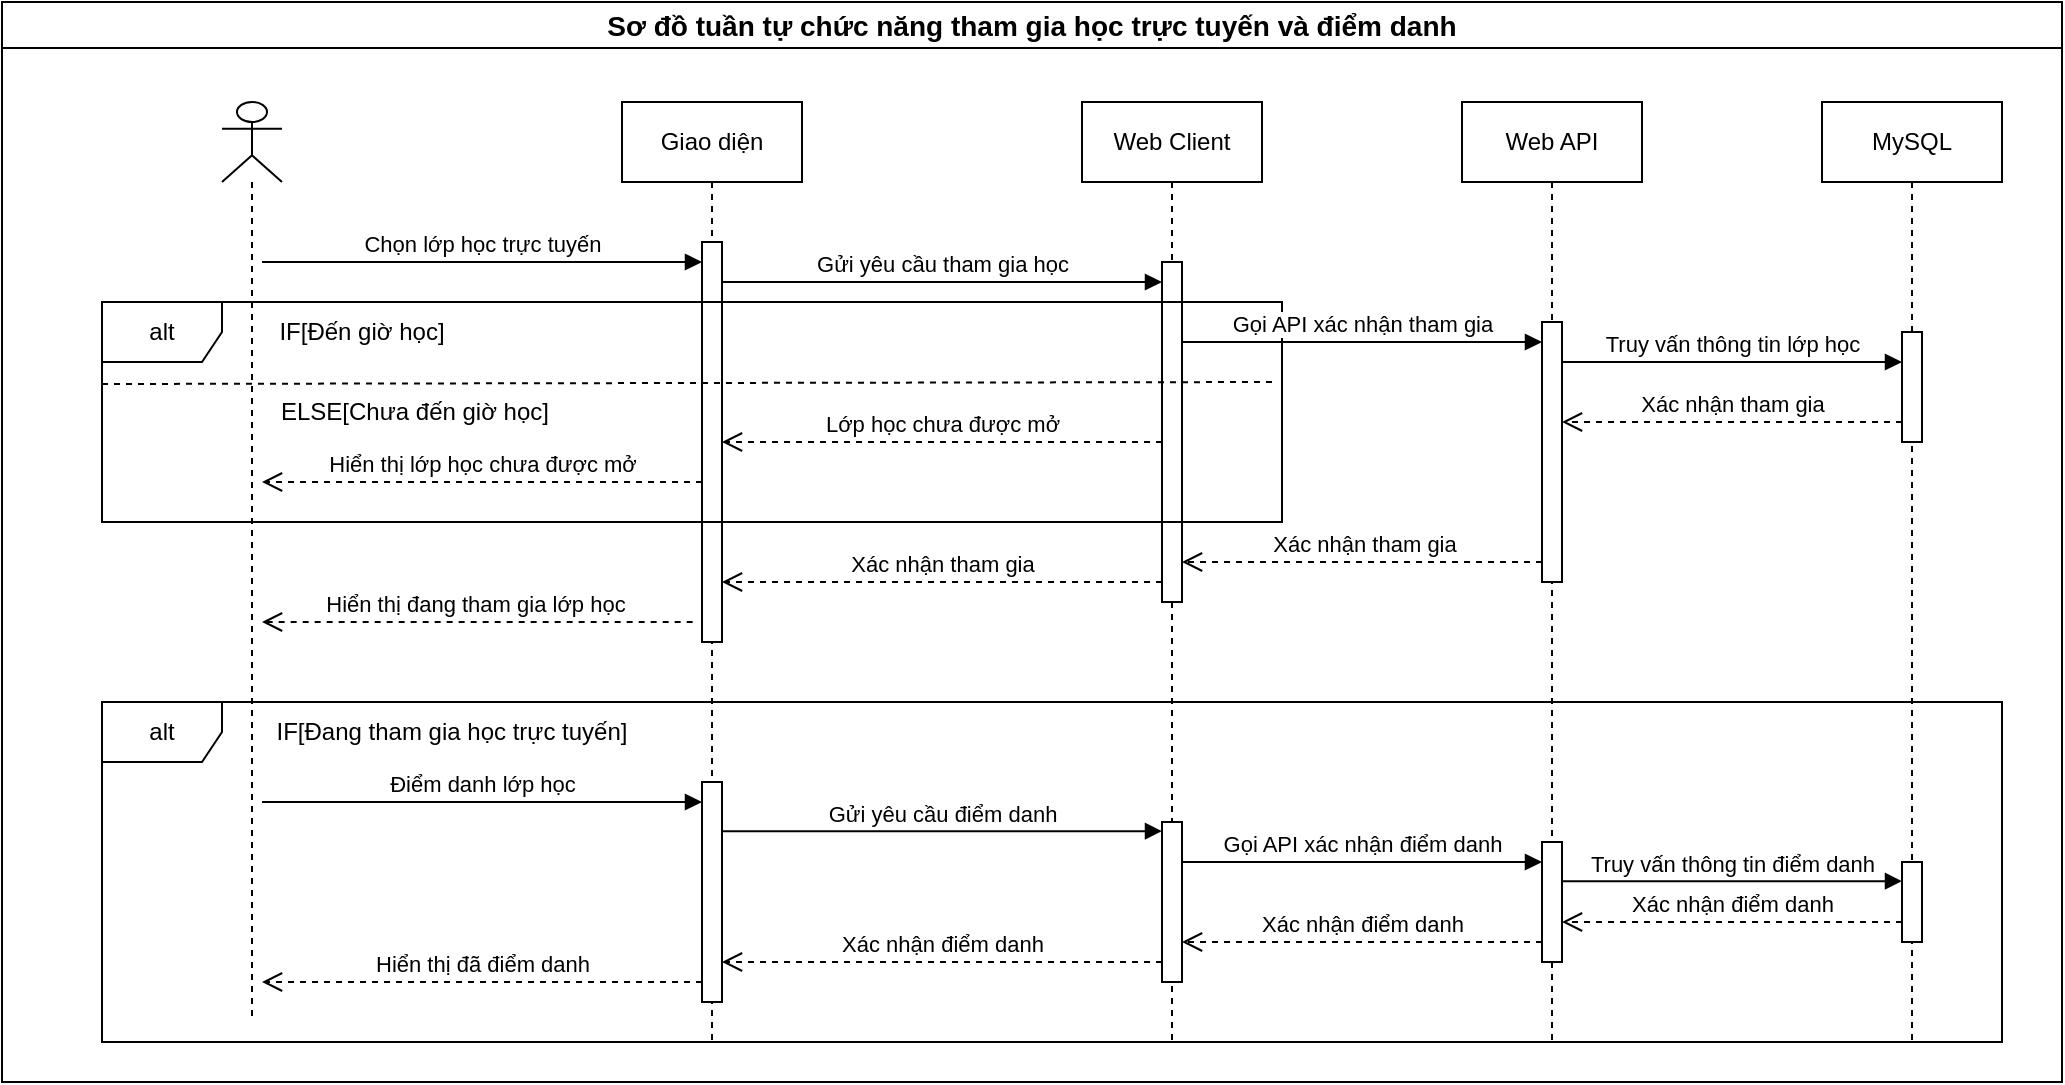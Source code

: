<mxfile version="27.0.6">
  <diagram name="Page-1" id="NlkOOdvJPG90Fjqbx43h">
    <mxGraphModel dx="1630" dy="902" grid="1" gridSize="10" guides="1" tooltips="1" connect="1" arrows="1" fold="1" page="1" pageScale="1" pageWidth="850" pageHeight="1100" math="0" shadow="0">
      <root>
        <mxCell id="0" />
        <mxCell id="1" parent="0" />
        <mxCell id="u-TCg4TcN6hPaezil_v8-1" value="Sơ đồ tuần tự chức năng tham gia học trực tuyến và điểm danh" style="swimlane;whiteSpace=wrap;html=1;startSize=23;fontSize=14;" parent="1" vertex="1">
          <mxGeometry x="20" y="260" width="1030" height="540" as="geometry" />
        </mxCell>
        <mxCell id="u-TCg4TcN6hPaezil_v8-2" value="" style="shape=umlLifeline;perimeter=lifelinePerimeter;whiteSpace=wrap;html=1;container=1;dropTarget=0;collapsible=0;recursiveResize=0;outlineConnect=0;portConstraint=eastwest;newEdgeStyle={&quot;curved&quot;:0,&quot;rounded&quot;:0};participant=umlActor;" parent="u-TCg4TcN6hPaezil_v8-1" vertex="1">
          <mxGeometry x="110" y="50" width="30" height="460" as="geometry" />
        </mxCell>
        <mxCell id="u-TCg4TcN6hPaezil_v8-3" value="Giao diện" style="shape=umlLifeline;perimeter=lifelinePerimeter;whiteSpace=wrap;html=1;container=1;dropTarget=0;collapsible=0;recursiveResize=0;outlineConnect=0;portConstraint=eastwest;newEdgeStyle={&quot;curved&quot;:0,&quot;rounded&quot;:0};" parent="u-TCg4TcN6hPaezil_v8-1" vertex="1">
          <mxGeometry x="310" y="50" width="90" height="470" as="geometry" />
        </mxCell>
        <mxCell id="u-TCg4TcN6hPaezil_v8-4" value="" style="html=1;points=[[0,0,0,0,5],[0,1,0,0,-5],[1,0,0,0,5],[1,1,0,0,-5]];perimeter=orthogonalPerimeter;outlineConnect=0;targetShapes=umlLifeline;portConstraint=eastwest;newEdgeStyle={&quot;curved&quot;:0,&quot;rounded&quot;:0};" parent="u-TCg4TcN6hPaezil_v8-3" vertex="1">
          <mxGeometry x="40" y="70" width="10" height="200" as="geometry" />
        </mxCell>
        <mxCell id="u-TCg4TcN6hPaezil_v8-45" value="" style="html=1;points=[[0,0,0,0,5],[0,1,0,0,-5],[1,0,0,0,5],[1,1,0,0,-5]];perimeter=orthogonalPerimeter;outlineConnect=0;targetShapes=umlLifeline;portConstraint=eastwest;newEdgeStyle={&quot;curved&quot;:0,&quot;rounded&quot;:0};" parent="u-TCg4TcN6hPaezil_v8-3" vertex="1">
          <mxGeometry x="40" y="340" width="10" height="110" as="geometry" />
        </mxCell>
        <mxCell id="u-TCg4TcN6hPaezil_v8-6" value="Web Client" style="shape=umlLifeline;perimeter=lifelinePerimeter;whiteSpace=wrap;html=1;container=1;dropTarget=0;collapsible=0;recursiveResize=0;outlineConnect=0;portConstraint=eastwest;newEdgeStyle={&quot;curved&quot;:0,&quot;rounded&quot;:0};" parent="u-TCg4TcN6hPaezil_v8-1" vertex="1">
          <mxGeometry x="540" y="50" width="90" height="470" as="geometry" />
        </mxCell>
        <mxCell id="u-TCg4TcN6hPaezil_v8-7" value="&lt;span style=&quot;color: rgba(0, 0, 0, 0); font-family: monospace; font-size: 0px; text-align: start;&quot;&gt;%3CmxGraphModel%3E%3Croot%3E%3CmxCell%20id%3D%220%22%2F%3E%3CmxCell%20id%3D%221%22%20parent%3D%220%22%2F%3E%3CmxCell%20id%3D%222%22%20value%3D%22G%E1%BB%8Di%20API%20t%C3%ACm%20ki%E1%BA%BFm%20d%E1%BB%AF%20li%E1%BB%87u%22%20style%3D%22html%3D1%3BverticalAlign%3Dbottom%3BendArrow%3Dblock%3Bcurved%3D0%3Brounded%3D0%3B%22%20edge%3D%221%22%20parent%3D%221%22%3E%3CmxGeometry%20width%3D%2280%22%20relative%3D%221%22%20as%3D%22geometry%22%3E%3CmxPoint%20x%3D%22360%22%20y%3D%22730%22%20as%3D%22sourcePoint%22%2F%3E%3CmxPoint%20x%3D%22580%22%20y%3D%22730%22%20as%3D%22targetPoint%22%2F%3E%3C%2FmxGeometry%3E%3C%2FmxCell%3E%3C%2Froot%3E%3C%2FmxGraphModel%3E&lt;/span&gt;" style="html=1;points=[[0,0,0,0,5],[0,1,0,0,-5],[1,0,0,0,5],[1,1,0,0,-5]];perimeter=orthogonalPerimeter;outlineConnect=0;targetShapes=umlLifeline;portConstraint=eastwest;newEdgeStyle={&quot;curved&quot;:0,&quot;rounded&quot;:0};" parent="u-TCg4TcN6hPaezil_v8-6" vertex="1">
          <mxGeometry x="40" y="80" width="10" height="170" as="geometry" />
        </mxCell>
        <mxCell id="u-TCg4TcN6hPaezil_v8-54" value="" style="html=1;points=[[0,0,0,0,5],[0,1,0,0,-5],[1,0,0,0,5],[1,1,0,0,-5]];perimeter=orthogonalPerimeter;outlineConnect=0;targetShapes=umlLifeline;portConstraint=eastwest;newEdgeStyle={&quot;curved&quot;:0,&quot;rounded&quot;:0};" parent="u-TCg4TcN6hPaezil_v8-6" vertex="1">
          <mxGeometry x="40" y="360" width="10" height="80" as="geometry" />
        </mxCell>
        <mxCell id="u-TCg4TcN6hPaezil_v8-9" value="Web API" style="shape=umlLifeline;perimeter=lifelinePerimeter;whiteSpace=wrap;html=1;container=1;dropTarget=0;collapsible=0;recursiveResize=0;outlineConnect=0;portConstraint=eastwest;newEdgeStyle={&quot;curved&quot;:0,&quot;rounded&quot;:0};" parent="u-TCg4TcN6hPaezil_v8-1" vertex="1">
          <mxGeometry x="730" y="50" width="90" height="470" as="geometry" />
        </mxCell>
        <mxCell id="u-TCg4TcN6hPaezil_v8-10" value="" style="html=1;points=[[0,0,0,0,5],[0,1,0,0,-5],[1,0,0,0,5],[1,1,0,0,-5]];perimeter=orthogonalPerimeter;outlineConnect=0;targetShapes=umlLifeline;portConstraint=eastwest;newEdgeStyle={&quot;curved&quot;:0,&quot;rounded&quot;:0};" parent="u-TCg4TcN6hPaezil_v8-9" vertex="1">
          <mxGeometry x="40" y="110" width="10" height="130" as="geometry" />
        </mxCell>
        <mxCell id="u-TCg4TcN6hPaezil_v8-12" value="Chọn lớp học trực tuyến" style="html=1;verticalAlign=bottom;endArrow=block;curved=0;rounded=0;" parent="u-TCg4TcN6hPaezil_v8-1" edge="1">
          <mxGeometry width="80" relative="1" as="geometry">
            <mxPoint x="130" y="130" as="sourcePoint" />
            <mxPoint x="350" y="130" as="targetPoint" />
          </mxGeometry>
        </mxCell>
        <mxCell id="u-TCg4TcN6hPaezil_v8-13" value="Gửi yêu cầu tham gia học" style="html=1;verticalAlign=bottom;endArrow=block;curved=0;rounded=0;" parent="u-TCg4TcN6hPaezil_v8-1" edge="1">
          <mxGeometry width="80" relative="1" as="geometry">
            <mxPoint x="360" y="140" as="sourcePoint" />
            <mxPoint x="580" y="140" as="targetPoint" />
          </mxGeometry>
        </mxCell>
        <mxCell id="u-TCg4TcN6hPaezil_v8-15" value="MySQL" style="shape=umlLifeline;perimeter=lifelinePerimeter;whiteSpace=wrap;html=1;container=1;dropTarget=0;collapsible=0;recursiveResize=0;outlineConnect=0;portConstraint=eastwest;newEdgeStyle={&quot;curved&quot;:0,&quot;rounded&quot;:0};" parent="u-TCg4TcN6hPaezil_v8-1" vertex="1">
          <mxGeometry x="910" y="50" width="90" height="470" as="geometry" />
        </mxCell>
        <mxCell id="u-TCg4TcN6hPaezil_v8-16" value="" style="html=1;points=[[0,0,0,0,5],[0,1,0,0,-5],[1,0,0,0,5],[1,1,0,0,-5]];perimeter=orthogonalPerimeter;outlineConnect=0;targetShapes=umlLifeline;portConstraint=eastwest;newEdgeStyle={&quot;curved&quot;:0,&quot;rounded&quot;:0};" parent="u-TCg4TcN6hPaezil_v8-15" vertex="1">
          <mxGeometry x="40" y="115" width="10" height="55" as="geometry" />
        </mxCell>
        <mxCell id="u-TCg4TcN6hPaezil_v8-18" value="Truy vấn thông tin lớp học" style="html=1;verticalAlign=bottom;endArrow=block;curved=0;rounded=0;" parent="u-TCg4TcN6hPaezil_v8-1" edge="1">
          <mxGeometry width="80" relative="1" as="geometry">
            <mxPoint x="780" y="180" as="sourcePoint" />
            <mxPoint x="950" y="180" as="targetPoint" />
          </mxGeometry>
        </mxCell>
        <mxCell id="u-TCg4TcN6hPaezil_v8-19" value="Xác nhận tham gia" style="html=1;verticalAlign=bottom;endArrow=open;dashed=1;endSize=8;curved=0;rounded=0;" parent="u-TCg4TcN6hPaezil_v8-1" edge="1">
          <mxGeometry relative="1" as="geometry">
            <mxPoint x="950" y="210" as="sourcePoint" />
            <mxPoint x="780.0" y="210" as="targetPoint" />
          </mxGeometry>
        </mxCell>
        <mxCell id="u-TCg4TcN6hPaezil_v8-20" value="Xác nhận tham gia" style="html=1;verticalAlign=bottom;endArrow=open;dashed=1;endSize=8;curved=0;rounded=0;" parent="u-TCg4TcN6hPaezil_v8-1" edge="1">
          <mxGeometry x="-0.004" relative="1" as="geometry">
            <mxPoint x="770" y="280" as="sourcePoint" />
            <mxPoint x="590.0" y="280" as="targetPoint" />
            <mxPoint as="offset" />
          </mxGeometry>
        </mxCell>
        <mxCell id="u-TCg4TcN6hPaezil_v8-21" value="Xác nhận tham gia" style="html=1;verticalAlign=bottom;endArrow=open;dashed=1;endSize=8;curved=0;rounded=0;" parent="u-TCg4TcN6hPaezil_v8-1" edge="1">
          <mxGeometry x="0.003" relative="1" as="geometry">
            <mxPoint x="580" y="290" as="sourcePoint" />
            <mxPoint x="360" y="290" as="targetPoint" />
            <mxPoint as="offset" />
          </mxGeometry>
        </mxCell>
        <mxCell id="u-TCg4TcN6hPaezil_v8-22" value="Hiển thị đang tham gia lớp học&amp;nbsp;" style="html=1;verticalAlign=bottom;endArrow=open;dashed=1;endSize=8;curved=0;rounded=0;" parent="u-TCg4TcN6hPaezil_v8-1" edge="1">
          <mxGeometry x="-0.002" relative="1" as="geometry">
            <mxPoint x="345.33" y="310" as="sourcePoint" />
            <mxPoint x="130" y="310" as="targetPoint" />
            <mxPoint as="offset" />
          </mxGeometry>
        </mxCell>
        <mxCell id="u-TCg4TcN6hPaezil_v8-27" value="alt" style="shape=umlFrame;whiteSpace=wrap;html=1;pointerEvents=0;" parent="u-TCg4TcN6hPaezil_v8-1" vertex="1">
          <mxGeometry x="50" y="150" width="590" height="110" as="geometry" />
        </mxCell>
        <mxCell id="u-TCg4TcN6hPaezil_v8-28" value="" style="endArrow=none;dashed=1;html=1;rounded=0;entryX=0.994;entryY=0.498;entryDx=0;entryDy=0;entryPerimeter=0;exitX=0.001;exitY=0.503;exitDx=0;exitDy=0;exitPerimeter=0;" parent="u-TCg4TcN6hPaezil_v8-1" edge="1">
          <mxGeometry width="50" height="50" relative="1" as="geometry">
            <mxPoint x="50.0" y="191.0" as="sourcePoint" />
            <mxPoint x="635.87" y="190.0" as="targetPoint" />
          </mxGeometry>
        </mxCell>
        <mxCell id="u-TCg4TcN6hPaezil_v8-29" value="IF[Đến giờ học]" style="text;html=1;align=center;verticalAlign=middle;whiteSpace=wrap;rounded=0;" parent="u-TCg4TcN6hPaezil_v8-1" vertex="1">
          <mxGeometry x="130" y="140" width="100" height="50" as="geometry" />
        </mxCell>
        <mxCell id="u-TCg4TcN6hPaezil_v8-32" value="ELSE[Chưa đến giờ học]" style="text;html=1;align=center;verticalAlign=middle;whiteSpace=wrap;rounded=0;" parent="u-TCg4TcN6hPaezil_v8-1" vertex="1">
          <mxGeometry x="130" y="190" width="153" height="30" as="geometry" />
        </mxCell>
        <mxCell id="u-TCg4TcN6hPaezil_v8-14" value="Gọi API xác nhận tham gia" style="html=1;verticalAlign=bottom;endArrow=block;curved=0;rounded=0;" parent="u-TCg4TcN6hPaezil_v8-1" edge="1">
          <mxGeometry width="80" relative="1" as="geometry">
            <mxPoint x="590" y="170.0" as="sourcePoint" />
            <mxPoint x="770.0" y="170.0" as="targetPoint" />
          </mxGeometry>
        </mxCell>
        <mxCell id="u-TCg4TcN6hPaezil_v8-41" value="Lớp học chưa được mở" style="html=1;verticalAlign=bottom;endArrow=open;dashed=1;endSize=8;curved=0;rounded=0;" parent="u-TCg4TcN6hPaezil_v8-1" edge="1">
          <mxGeometry x="0.003" relative="1" as="geometry">
            <mxPoint x="580" y="220" as="sourcePoint" />
            <mxPoint x="360" y="220" as="targetPoint" />
            <mxPoint as="offset" />
          </mxGeometry>
        </mxCell>
        <mxCell id="u-TCg4TcN6hPaezil_v8-42" value="Hiển thị lớp học chưa được mở" style="html=1;verticalAlign=bottom;endArrow=open;dashed=1;endSize=8;curved=0;rounded=0;" parent="u-TCg4TcN6hPaezil_v8-1" edge="1">
          <mxGeometry x="0.003" relative="1" as="geometry">
            <mxPoint x="350" y="240" as="sourcePoint" />
            <mxPoint x="130" y="240" as="targetPoint" />
            <mxPoint as="offset" />
          </mxGeometry>
        </mxCell>
        <mxCell id="u-TCg4TcN6hPaezil_v8-43" value="alt" style="shape=umlFrame;whiteSpace=wrap;html=1;pointerEvents=0;" parent="u-TCg4TcN6hPaezil_v8-1" vertex="1">
          <mxGeometry x="50" y="350" width="950" height="170" as="geometry" />
        </mxCell>
        <mxCell id="u-TCg4TcN6hPaezil_v8-44" value="IF[Đang tham gia học trực tuyến]" style="text;html=1;align=center;verticalAlign=middle;whiteSpace=wrap;rounded=0;" parent="u-TCg4TcN6hPaezil_v8-1" vertex="1">
          <mxGeometry x="120" y="340" width="210" height="50" as="geometry" />
        </mxCell>
        <mxCell id="u-TCg4TcN6hPaezil_v8-48" value="Điểm danh lớp học" style="html=1;verticalAlign=bottom;endArrow=block;curved=0;rounded=0;" parent="u-TCg4TcN6hPaezil_v8-1" edge="1">
          <mxGeometry width="80" relative="1" as="geometry">
            <mxPoint x="130" y="400" as="sourcePoint" />
            <mxPoint x="350" y="400" as="targetPoint" />
          </mxGeometry>
        </mxCell>
        <mxCell id="u-TCg4TcN6hPaezil_v8-50" value="Gửi yêu cầu điểm danh" style="html=1;verticalAlign=bottom;endArrow=block;curved=0;rounded=0;" parent="u-TCg4TcN6hPaezil_v8-1" edge="1">
          <mxGeometry width="80" relative="1" as="geometry">
            <mxPoint x="360" y="414.58" as="sourcePoint" />
            <mxPoint x="580" y="414.58" as="targetPoint" />
          </mxGeometry>
        </mxCell>
        <mxCell id="u-TCg4TcN6hPaezil_v8-52" value="Gọi API xác nhận điểm danh" style="html=1;verticalAlign=bottom;endArrow=block;curved=0;rounded=0;" parent="u-TCg4TcN6hPaezil_v8-1" edge="1">
          <mxGeometry width="80" relative="1" as="geometry">
            <mxPoint x="590" y="430" as="sourcePoint" />
            <mxPoint x="770.0" y="430" as="targetPoint" />
          </mxGeometry>
        </mxCell>
        <mxCell id="u-TCg4TcN6hPaezil_v8-53" value="" style="html=1;points=[[0,0,0,0,5],[0,1,0,0,-5],[1,0,0,0,5],[1,1,0,0,-5]];perimeter=orthogonalPerimeter;outlineConnect=0;targetShapes=umlLifeline;portConstraint=eastwest;newEdgeStyle={&quot;curved&quot;:0,&quot;rounded&quot;:0};" parent="u-TCg4TcN6hPaezil_v8-1" vertex="1">
          <mxGeometry x="950" y="430" width="10" height="40" as="geometry" />
        </mxCell>
        <mxCell id="u-TCg4TcN6hPaezil_v8-55" value="Truy vấn thông tin điểm danh" style="html=1;verticalAlign=bottom;endArrow=block;curved=0;rounded=0;" parent="u-TCg4TcN6hPaezil_v8-1" edge="1">
          <mxGeometry width="80" relative="1" as="geometry">
            <mxPoint x="780" y="439.58" as="sourcePoint" />
            <mxPoint x="950" y="439.58" as="targetPoint" />
          </mxGeometry>
        </mxCell>
        <mxCell id="u-TCg4TcN6hPaezil_v8-56" value="Xác nhận điểm danh" style="html=1;verticalAlign=bottom;endArrow=open;dashed=1;endSize=8;curved=0;rounded=0;" parent="u-TCg4TcN6hPaezil_v8-1" edge="1">
          <mxGeometry relative="1" as="geometry">
            <mxPoint x="950" y="460" as="sourcePoint" />
            <mxPoint x="780.0" y="460" as="targetPoint" />
          </mxGeometry>
        </mxCell>
        <mxCell id="u-TCg4TcN6hPaezil_v8-58" value="" style="html=1;points=[[0,0,0,0,5],[0,1,0,0,-5],[1,0,0,0,5],[1,1,0,0,-5]];perimeter=orthogonalPerimeter;outlineConnect=0;targetShapes=umlLifeline;portConstraint=eastwest;newEdgeStyle={&quot;curved&quot;:0,&quot;rounded&quot;:0};" parent="u-TCg4TcN6hPaezil_v8-1" vertex="1">
          <mxGeometry x="770" y="420" width="10" height="60" as="geometry" />
        </mxCell>
        <mxCell id="u-TCg4TcN6hPaezil_v8-59" value="Xác nhận điểm danh" style="html=1;verticalAlign=bottom;endArrow=open;dashed=1;endSize=8;curved=0;rounded=0;" parent="u-TCg4TcN6hPaezil_v8-1" source="u-TCg4TcN6hPaezil_v8-58" edge="1">
          <mxGeometry relative="1" as="geometry">
            <mxPoint x="760" y="470" as="sourcePoint" />
            <mxPoint x="590.0" y="470" as="targetPoint" />
          </mxGeometry>
        </mxCell>
        <mxCell id="u-TCg4TcN6hPaezil_v8-60" value="Xác nhận điểm danh" style="html=1;verticalAlign=bottom;endArrow=open;dashed=1;endSize=8;curved=0;rounded=0;" parent="u-TCg4TcN6hPaezil_v8-1" edge="1">
          <mxGeometry x="0.003" relative="1" as="geometry">
            <mxPoint x="580" y="480" as="sourcePoint" />
            <mxPoint x="360" y="480" as="targetPoint" />
            <mxPoint as="offset" />
          </mxGeometry>
        </mxCell>
        <mxCell id="u-TCg4TcN6hPaezil_v8-61" value="Hiển thị đã điểm danh" style="html=1;verticalAlign=bottom;endArrow=open;dashed=1;endSize=8;curved=0;rounded=0;" parent="u-TCg4TcN6hPaezil_v8-1" edge="1">
          <mxGeometry x="0.003" relative="1" as="geometry">
            <mxPoint x="350" y="490" as="sourcePoint" />
            <mxPoint x="130" y="490" as="targetPoint" />
            <mxPoint as="offset" />
          </mxGeometry>
        </mxCell>
      </root>
    </mxGraphModel>
  </diagram>
</mxfile>
